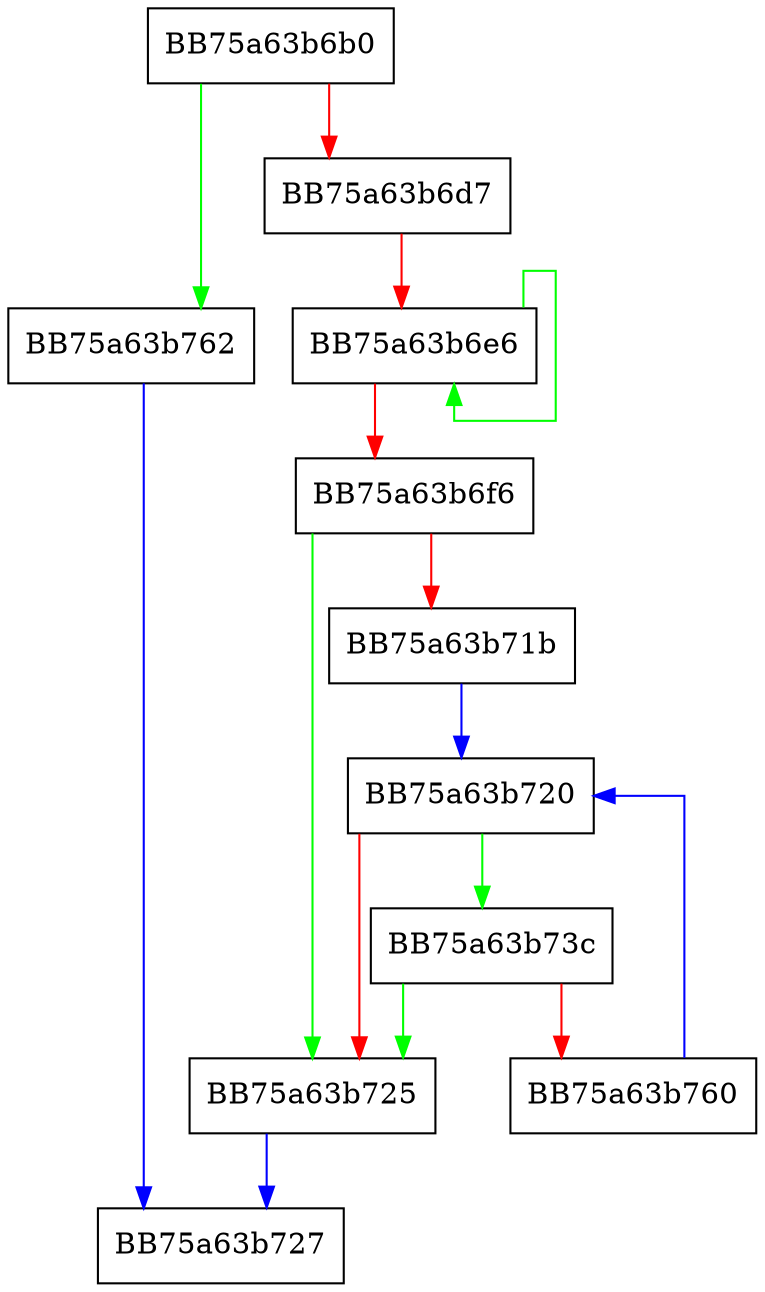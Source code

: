 digraph init {
  node [shape="box"];
  graph [splines=ortho];
  BB75a63b6b0 -> BB75a63b762 [color="green"];
  BB75a63b6b0 -> BB75a63b6d7 [color="red"];
  BB75a63b6d7 -> BB75a63b6e6 [color="red"];
  BB75a63b6e6 -> BB75a63b6e6 [color="green"];
  BB75a63b6e6 -> BB75a63b6f6 [color="red"];
  BB75a63b6f6 -> BB75a63b725 [color="green"];
  BB75a63b6f6 -> BB75a63b71b [color="red"];
  BB75a63b71b -> BB75a63b720 [color="blue"];
  BB75a63b720 -> BB75a63b73c [color="green"];
  BB75a63b720 -> BB75a63b725 [color="red"];
  BB75a63b725 -> BB75a63b727 [color="blue"];
  BB75a63b73c -> BB75a63b725 [color="green"];
  BB75a63b73c -> BB75a63b760 [color="red"];
  BB75a63b760 -> BB75a63b720 [color="blue"];
  BB75a63b762 -> BB75a63b727 [color="blue"];
}